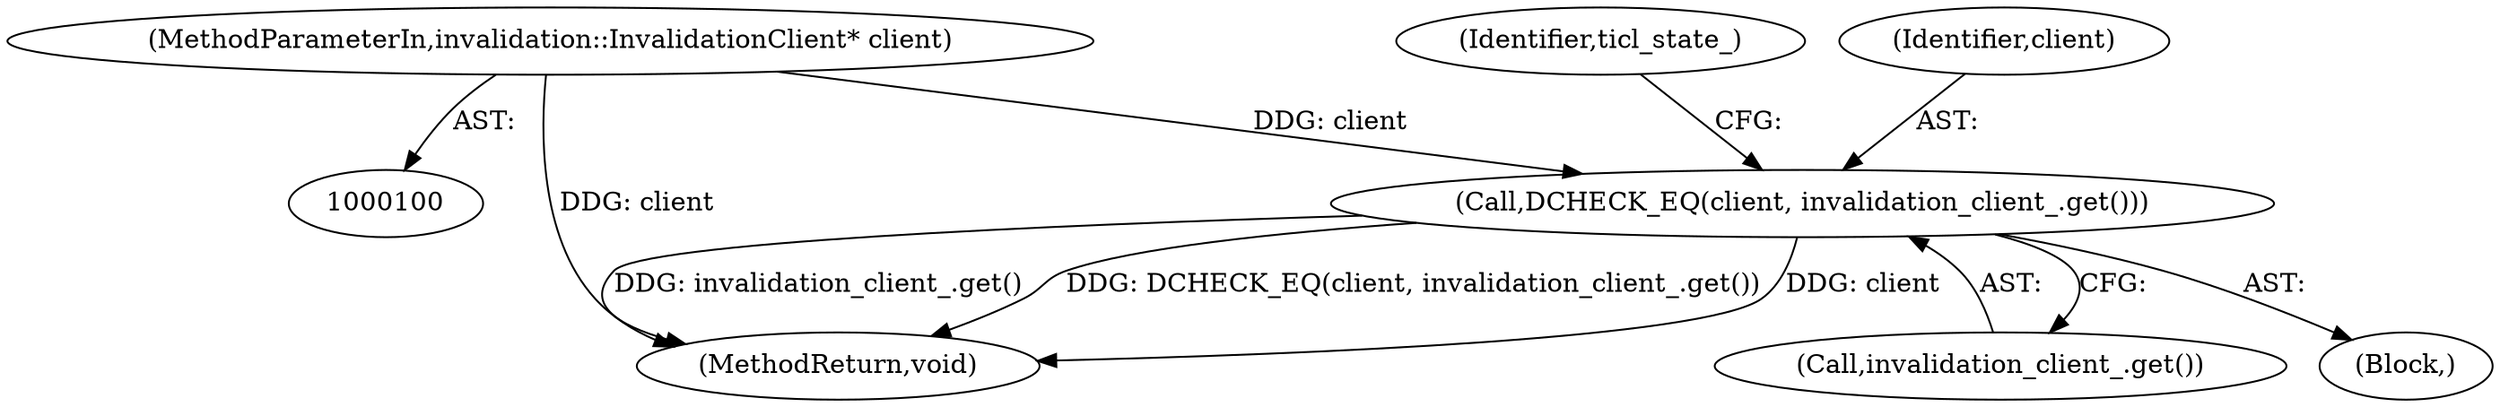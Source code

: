 digraph "0_Chrome_8a50f99c25fb70ff43aaa82b6f9569db383f0ca8_5@pointer" {
"1000105" [label="(Call,DCHECK_EQ(client, invalidation_client_.get()))"];
"1000101" [label="(MethodParameterIn,invalidation::InvalidationClient* client)"];
"1000105" [label="(Call,DCHECK_EQ(client, invalidation_client_.get()))"];
"1000101" [label="(MethodParameterIn,invalidation::InvalidationClient* client)"];
"1000107" [label="(Call,invalidation_client_.get())"];
"1000109" [label="(Identifier,ticl_state_)"];
"1000114" [label="(MethodReturn,void)"];
"1000102" [label="(Block,)"];
"1000106" [label="(Identifier,client)"];
"1000105" -> "1000102"  [label="AST: "];
"1000105" -> "1000107"  [label="CFG: "];
"1000106" -> "1000105"  [label="AST: "];
"1000107" -> "1000105"  [label="AST: "];
"1000109" -> "1000105"  [label="CFG: "];
"1000105" -> "1000114"  [label="DDG: invalidation_client_.get()"];
"1000105" -> "1000114"  [label="DDG: DCHECK_EQ(client, invalidation_client_.get())"];
"1000105" -> "1000114"  [label="DDG: client"];
"1000101" -> "1000105"  [label="DDG: client"];
"1000101" -> "1000100"  [label="AST: "];
"1000101" -> "1000114"  [label="DDG: client"];
}
